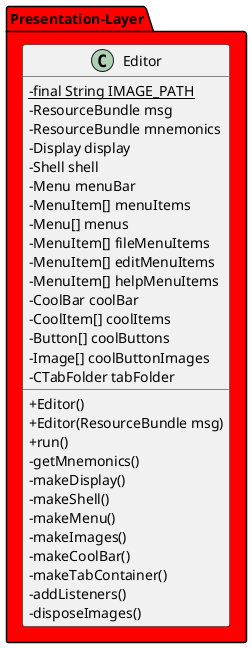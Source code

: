 @startuml
skinparam classAttributeIconSize 0

package "Presentation-Layer" #FF0000 {
    class Editor {
        -{static} final String IMAGE_PATH
        -ResourceBundle msg
        -ResourceBundle mnemonics
        -Display display
        -Shell shell
        -Menu menuBar
        -MenuItem[] menuItems
        -Menu[] menus
        -MenuItem[] fileMenuItems
        -MenuItem[] editMenuItems
        -MenuItem[] helpMenuItems
        -CoolBar coolBar
        -CoolItem[] coolItems
        -Button[] coolButtons
        -Image[] coolButtonImages
        -CTabFolder tabFolder

        +Editor()
        +Editor(ResourceBundle msg)
        +run()
        -getMnemonics()
        -makeDisplay()
        -makeShell()
        -makeMenu()
        -makeImages()
        -makeCoolBar()
        -makeTabContainer()
        -addListeners()
        -disposeImages()
    }
}

@enduml